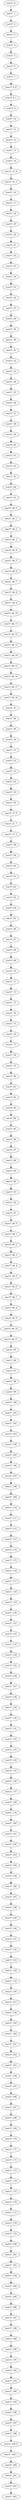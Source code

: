 digraph G {
test37_0->test37_1;
test37_1->test37_2;
test37_2->test37_3;
test37_3->test37_4;
test37_4->test37_5;
test37_5->test37_6;
test37_6->test37_7;
test37_7->test37_8_0;
test37_8_0->test37_8_1;
test37_8_1->test37_9;
test37_9->test37_10;
test37_10->test37_11;
test37_11->test37_12;
test37_12->test37_13;
test37_13->test37_14;
test37_14->test37_15_0;
test37_15_0->test37_15_1;
test37_15_1->test37_16;
test37_16->test37_17;
test37_17->test37_18;
test37_18->test37_19;
test37_19->test37_20;
test37_20->test37_21;
test37_21->test37_22;
test37_22->test37_23;
test37_23->test37_24;
test37_24->test37_25;
test37_25->test37_26;
test37_26->test37_27;
test37_27->test37_28;
test37_28->test37_29;
test37_29->test37_30;
test37_30->test37_31;
test37_31->test37_32;
test37_32->test37_33;
test37_33->test37_34;
test37_34->test37_35;
test37_35->test37_36;
test37_36->test37_37;
test37_37->test37_38;
test37_38->test37_39;
test37_39->test37_40;
test37_40->test37_41;
test37_41->test37_42;
test37_42->test37_43;
test37_43->test37_44;
test37_44->test37_45;
test37_45->test37_46_0;
test37_46_0->test37_46_1;
test37_46_1->test37_46_2;
test37_46_2->test37_46_3;
test37_46_3->test37_46_4;
test37_46_4->test37_46_5;
test37_46_5->test37_46_6;
test37_46_6->test37_46_7;
test37_46_7->test37_46_8;
test37_46_8->test37_46_9;
test37_46_9->test37_46_10;
test37_46_10->test37_46_11;
test37_46_11->test37_46_12;
test37_46_12->test37_46_13;
test37_46_13->test37_46_14;
test37_46_14->test37_46_15;
test37_46_15->test37_46_16;
test37_46_16->test37_46_17;
test37_46_17->test37_46_18;
test37_46_18->test37_47;
test37_47->test37_48;
test37_48->test37_49;
test37_49->test37_50;
test37_50->test37_51;
test37_51->test37_52;
test37_52->test37_53;
test37_53->test37_54;
test37_54->test37_55;
test37_55->test37_56;
test37_56->test37_57_0;
test37_57_0->test37_57_1;
test37_57_1->test37_57_2;
test37_57_2->test37_58;
test37_58->test37_59;
test37_59->test37_60;
test37_60->test37_61;
test37_61->test37_62;
test37_62->test37_63;
test37_63->test37_64;
test37_64->test37_65;
test37_65->test37_66;
test37_66->test37_67;
test37_67->test37_68;
test37_68->test37_69;
test37_69->test37_70;
test37_70->test37_71;
test37_71->test37_72;
test37_72->test37_73;
test37_73->test37_74;
test37_74->test37_75;
test37_75->test37_76;
test37_76->test37_77;
test37_77->test37_78;
test37_78->test37_79;
test37_79->test37_80;
test37_80->test37_81;
test37_81->test37_82;
test37_82->test37_83;
test37_83->test37_84;
test37_84->test37_85;
test37_85->test37_86;
test37_86->test37_87;
test37_87->test37_88;
test37_88->test37_89;
test37_89->test37_90;
test37_90->test37_91;
test37_91->test37_92;
test37_92->test37_93;
test37_93->test37_94_0;
test37_94_0->test37_94_1;
test37_94_1->test37_94_2;
test37_94_2->test37_94_3;
test37_94_3->test37_94_4;
test37_94_4->test37_94_5;
test37_94_5->test37_94_6;
test37_94_6->test37_94_7;
test37_94_7->test37_94_8;
test37_94_8->test37_94_9;
test37_94_9->test37_94_10;
test37_94_10->test37_94_11;
test37_94_11->test37_95;
test37_95->test37_96;
test37_96->test37_97;
test37_97->test37_98;
test37_98->test37_99;
test37_99->test37_100;
test37_100->test37_101;
test37_101->test37_102;
test37_102->test37_103;
test37_103->test37_104;
test37_104->test37_105;
test37_105->test37_106;
test37_106->test37_107;
test37_107->test37_108;
test37_108->test37_109;
test37_109->test37_110;
test37_110->test37_111;
test37_111->test37_112;
test37_112->test37_113;
test37_113->test37_114;
test37_114->test37_115;
test37_115->test37_116;
test37_116->test37_117;
test37_117->test37_118;
test37_118->test37_119;
test37_119->test37_120;
test37_120->test37_121;
test37_121->test37_122;
test37_122->test37_123;
test37_123->test37_124;
test37_124->test37_125;
test37_125->test37_126;
test37_126->test37_127;
test37_127->test37_128;
test37_128->test37_129;
test37_129->test37_130;
test37_130->test37_131;
test37_131->test37_132;
test37_132->test37_133;
test37_133->test37_134;
test37_134->test37_135;
test37_135->test37_136;
test37_136->test37_137;
test37_137->test37_138;
test37_138->test37_139;
test37_139->test37_140;
test37_140->test37_141;
test37_141->test37_142;
test37_142->test37_143;
test37_143->test37_144;
test37_144->test37_145;
test37_145->test37_146;
test37_146->test37_147;
test37_147->test37_148;
test37_148->test37_149;
test37_149->test37_150;
test37_150->test37_151;
test37_151->test37_152;
test37_152->test37_153;
test37_153->test37_154;
test37_154->test37_155;
test37_155->test37_156;
test37_156->test37_157;
test37_157->test37_158;
test37_158->test37_159;
test37_159->test37_160;
test37_160->test37_161;
test37_161->test37_162;
test37_162->test37_163;
test37_163->test37_164;
test37_164->test37_165;
test37_165->test37_166;
test37_166->test37_167;
test37_167->test37_168;
test37_168->test37_169;
test37_169->test37_170;
test37_170->test37_171;
test37_171->test37_172;
test37_172->test37_173;
test37_173->test37_174;
test37_174->test37_175;
test37_175->test37_176;
test37_176->test37_177;
test37_177->test37_178;
test37_178->test37_179;
test37_179->test37_180;
test37_180->test37_181;
test37_181->test37_182;
test37_182->test37_183;
test37_183->test37_184;
test37_184->test37_185;
test37_185->test37_186;
test37_186->test37_187;
test37_187->test37_188;
test37_188->test37_189;
test37_189->test37_190;
test37_190->test37_191;
test37_191->test37_192;
test37_192->test37_193;
test37_193->test37_194;
test37_194->test37_195;
test37_195->test37_196;
test37_196->test37_197;
test37_197->test37_198;
test37_198->test37_199_0;
test37_199_0->test37_199_1;
test37_199_1->test37_200;
test37_200->test37_201;
test37_201->test37_202;
test37_202->test37_203;

}
